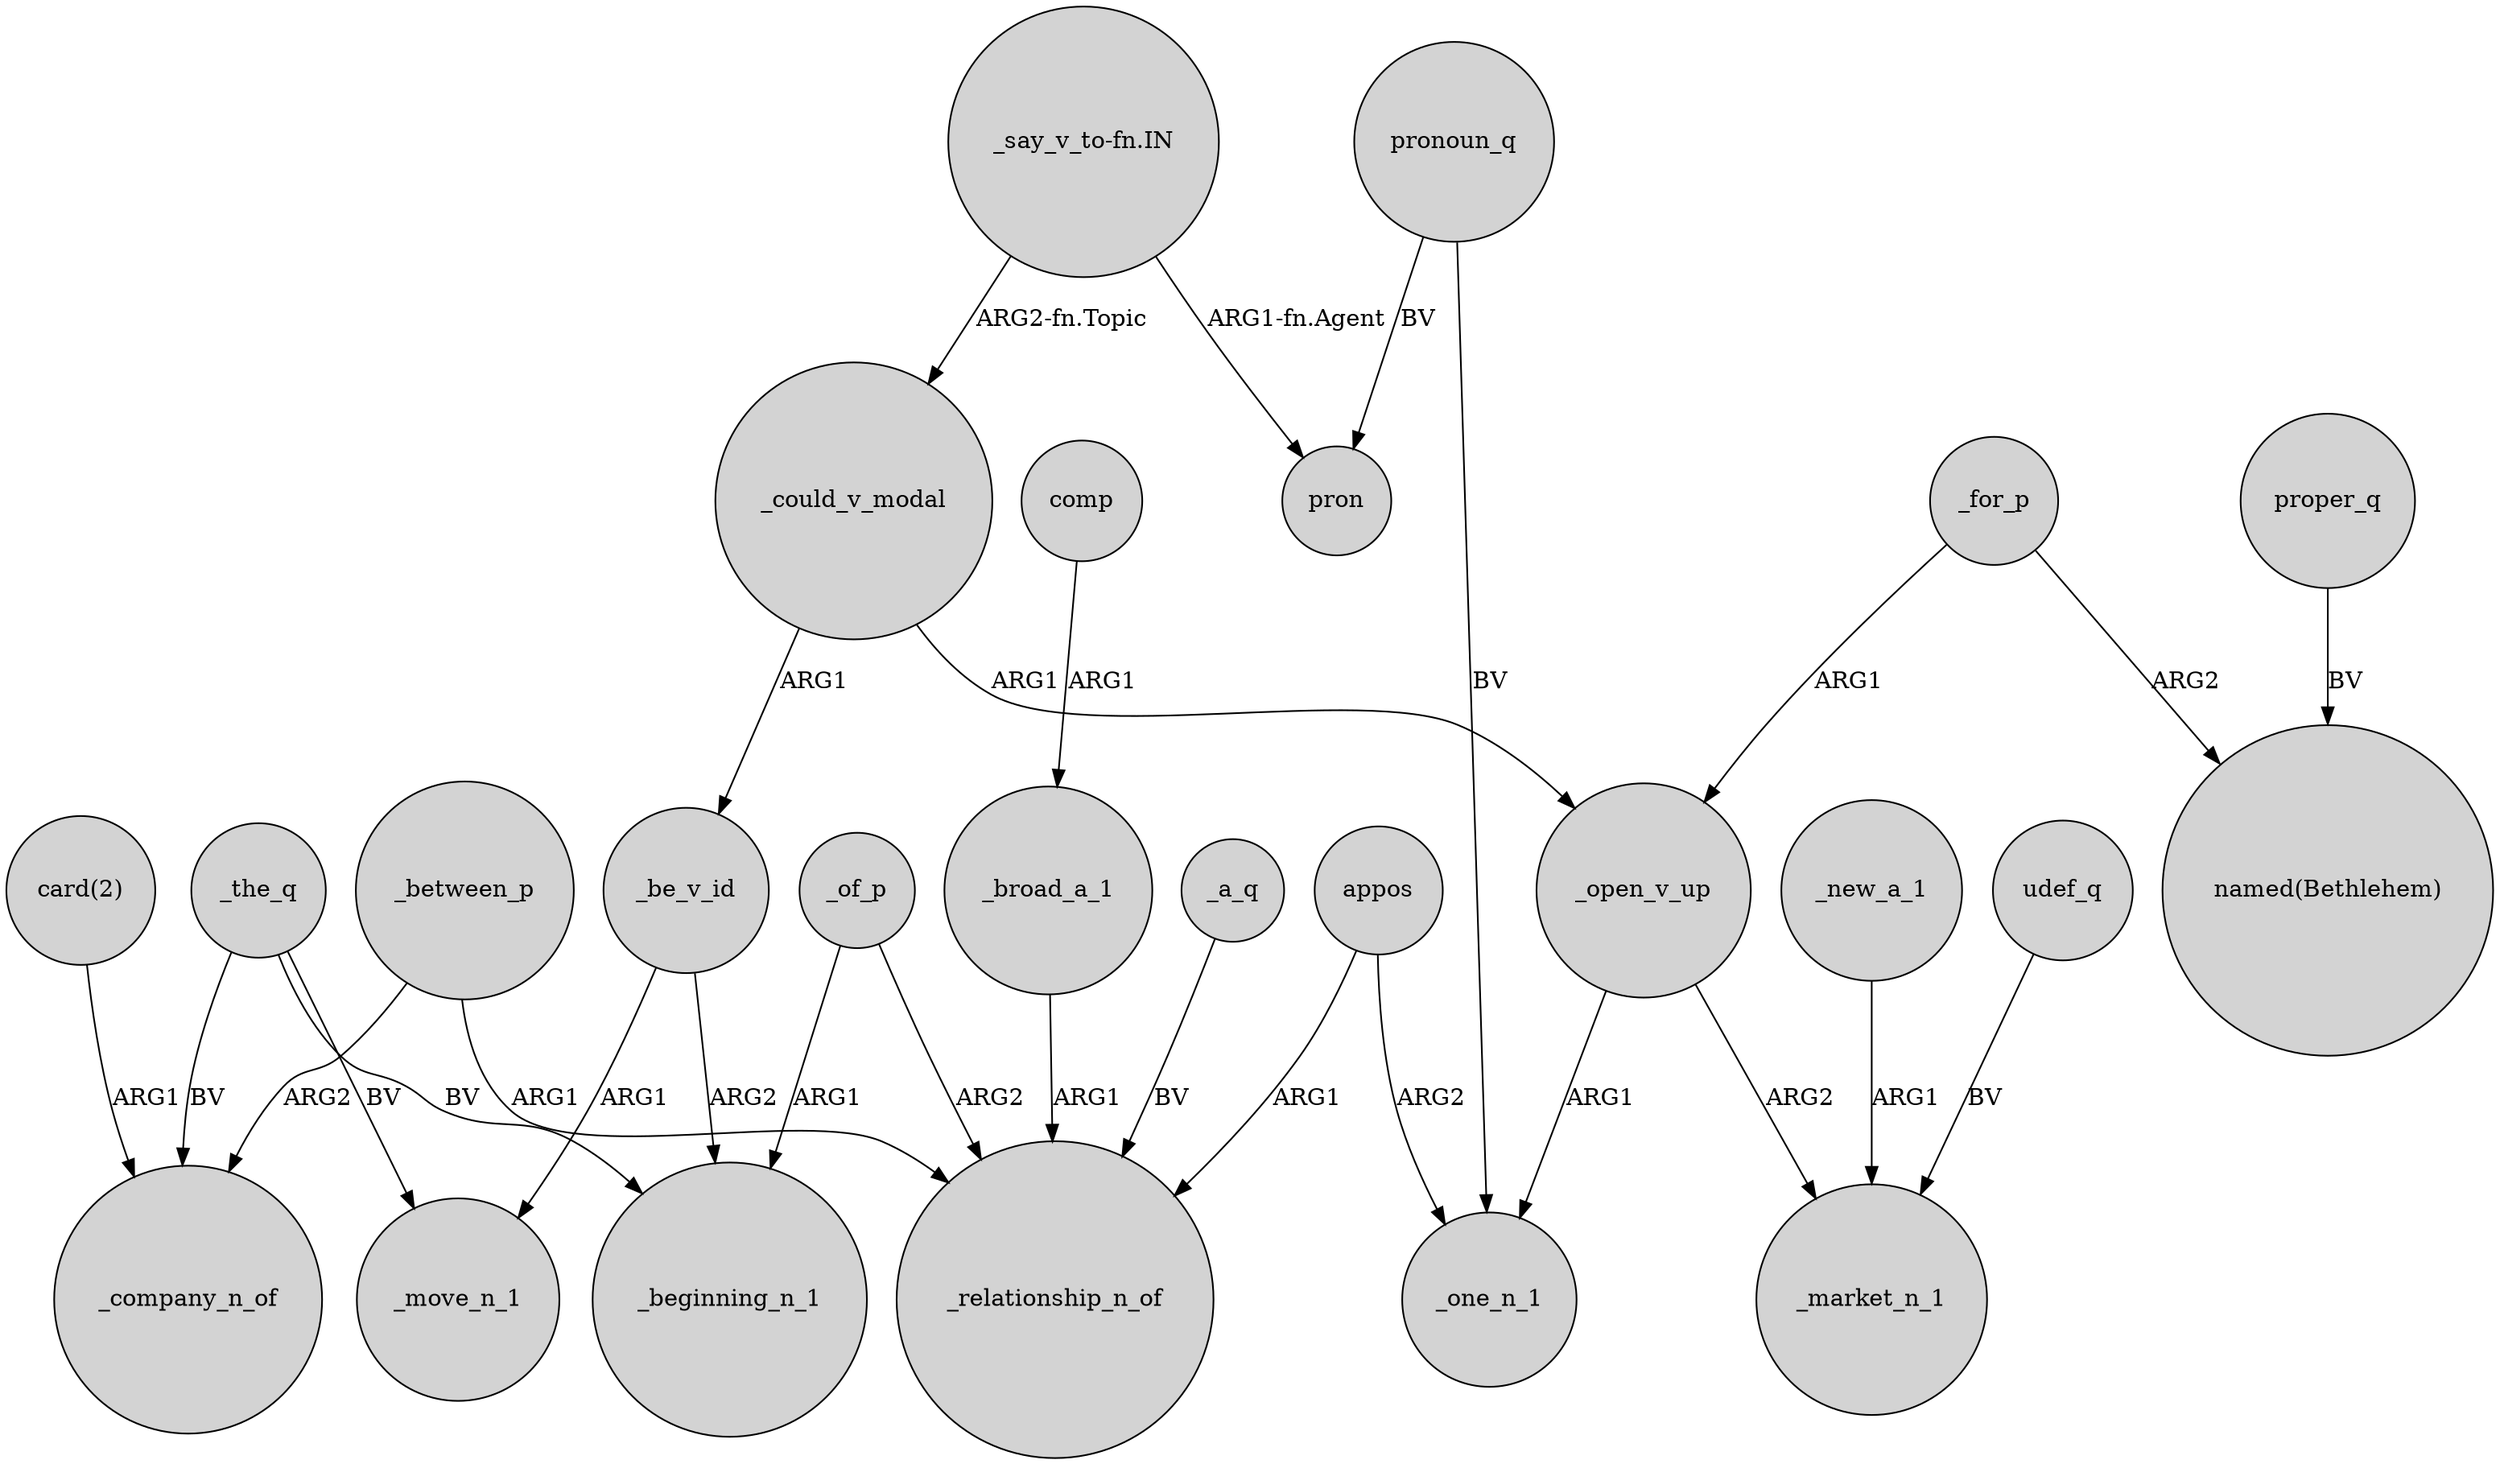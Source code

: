 digraph {
	node [shape=circle style=filled]
	_open_v_up -> _one_n_1 [label=ARG1]
	_be_v_id -> _move_n_1 [label=ARG1]
	appos -> _one_n_1 [label=ARG2]
	appos -> _relationship_n_of [label=ARG1]
	_for_p -> _open_v_up [label=ARG1]
	_of_p -> _relationship_n_of [label=ARG2]
	udef_q -> _market_n_1 [label=BV]
	_broad_a_1 -> _relationship_n_of [label=ARG1]
	_between_p -> _company_n_of [label=ARG2]
	_the_q -> _move_n_1 [label=BV]
	_could_v_modal -> _be_v_id [label=ARG1]
	_the_q -> _company_n_of [label=BV]
	_a_q -> _relationship_n_of [label=BV]
	_could_v_modal -> _open_v_up [label=ARG1]
	pronoun_q -> pron [label=BV]
	proper_q -> "named(Bethlehem)" [label=BV]
	pronoun_q -> _one_n_1 [label=BV]
	"card(2)" -> _company_n_of [label=ARG1]
	"_say_v_to-fn.IN" -> pron [label="ARG1-fn.Agent"]
	_between_p -> _relationship_n_of [label=ARG1]
	_for_p -> "named(Bethlehem)" [label=ARG2]
	_be_v_id -> _beginning_n_1 [label=ARG2]
	comp -> _broad_a_1 [label=ARG1]
	_the_q -> _beginning_n_1 [label=BV]
	"_say_v_to-fn.IN" -> _could_v_modal [label="ARG2-fn.Topic"]
	_open_v_up -> _market_n_1 [label=ARG2]
	_of_p -> _beginning_n_1 [label=ARG1]
	_new_a_1 -> _market_n_1 [label=ARG1]
}
